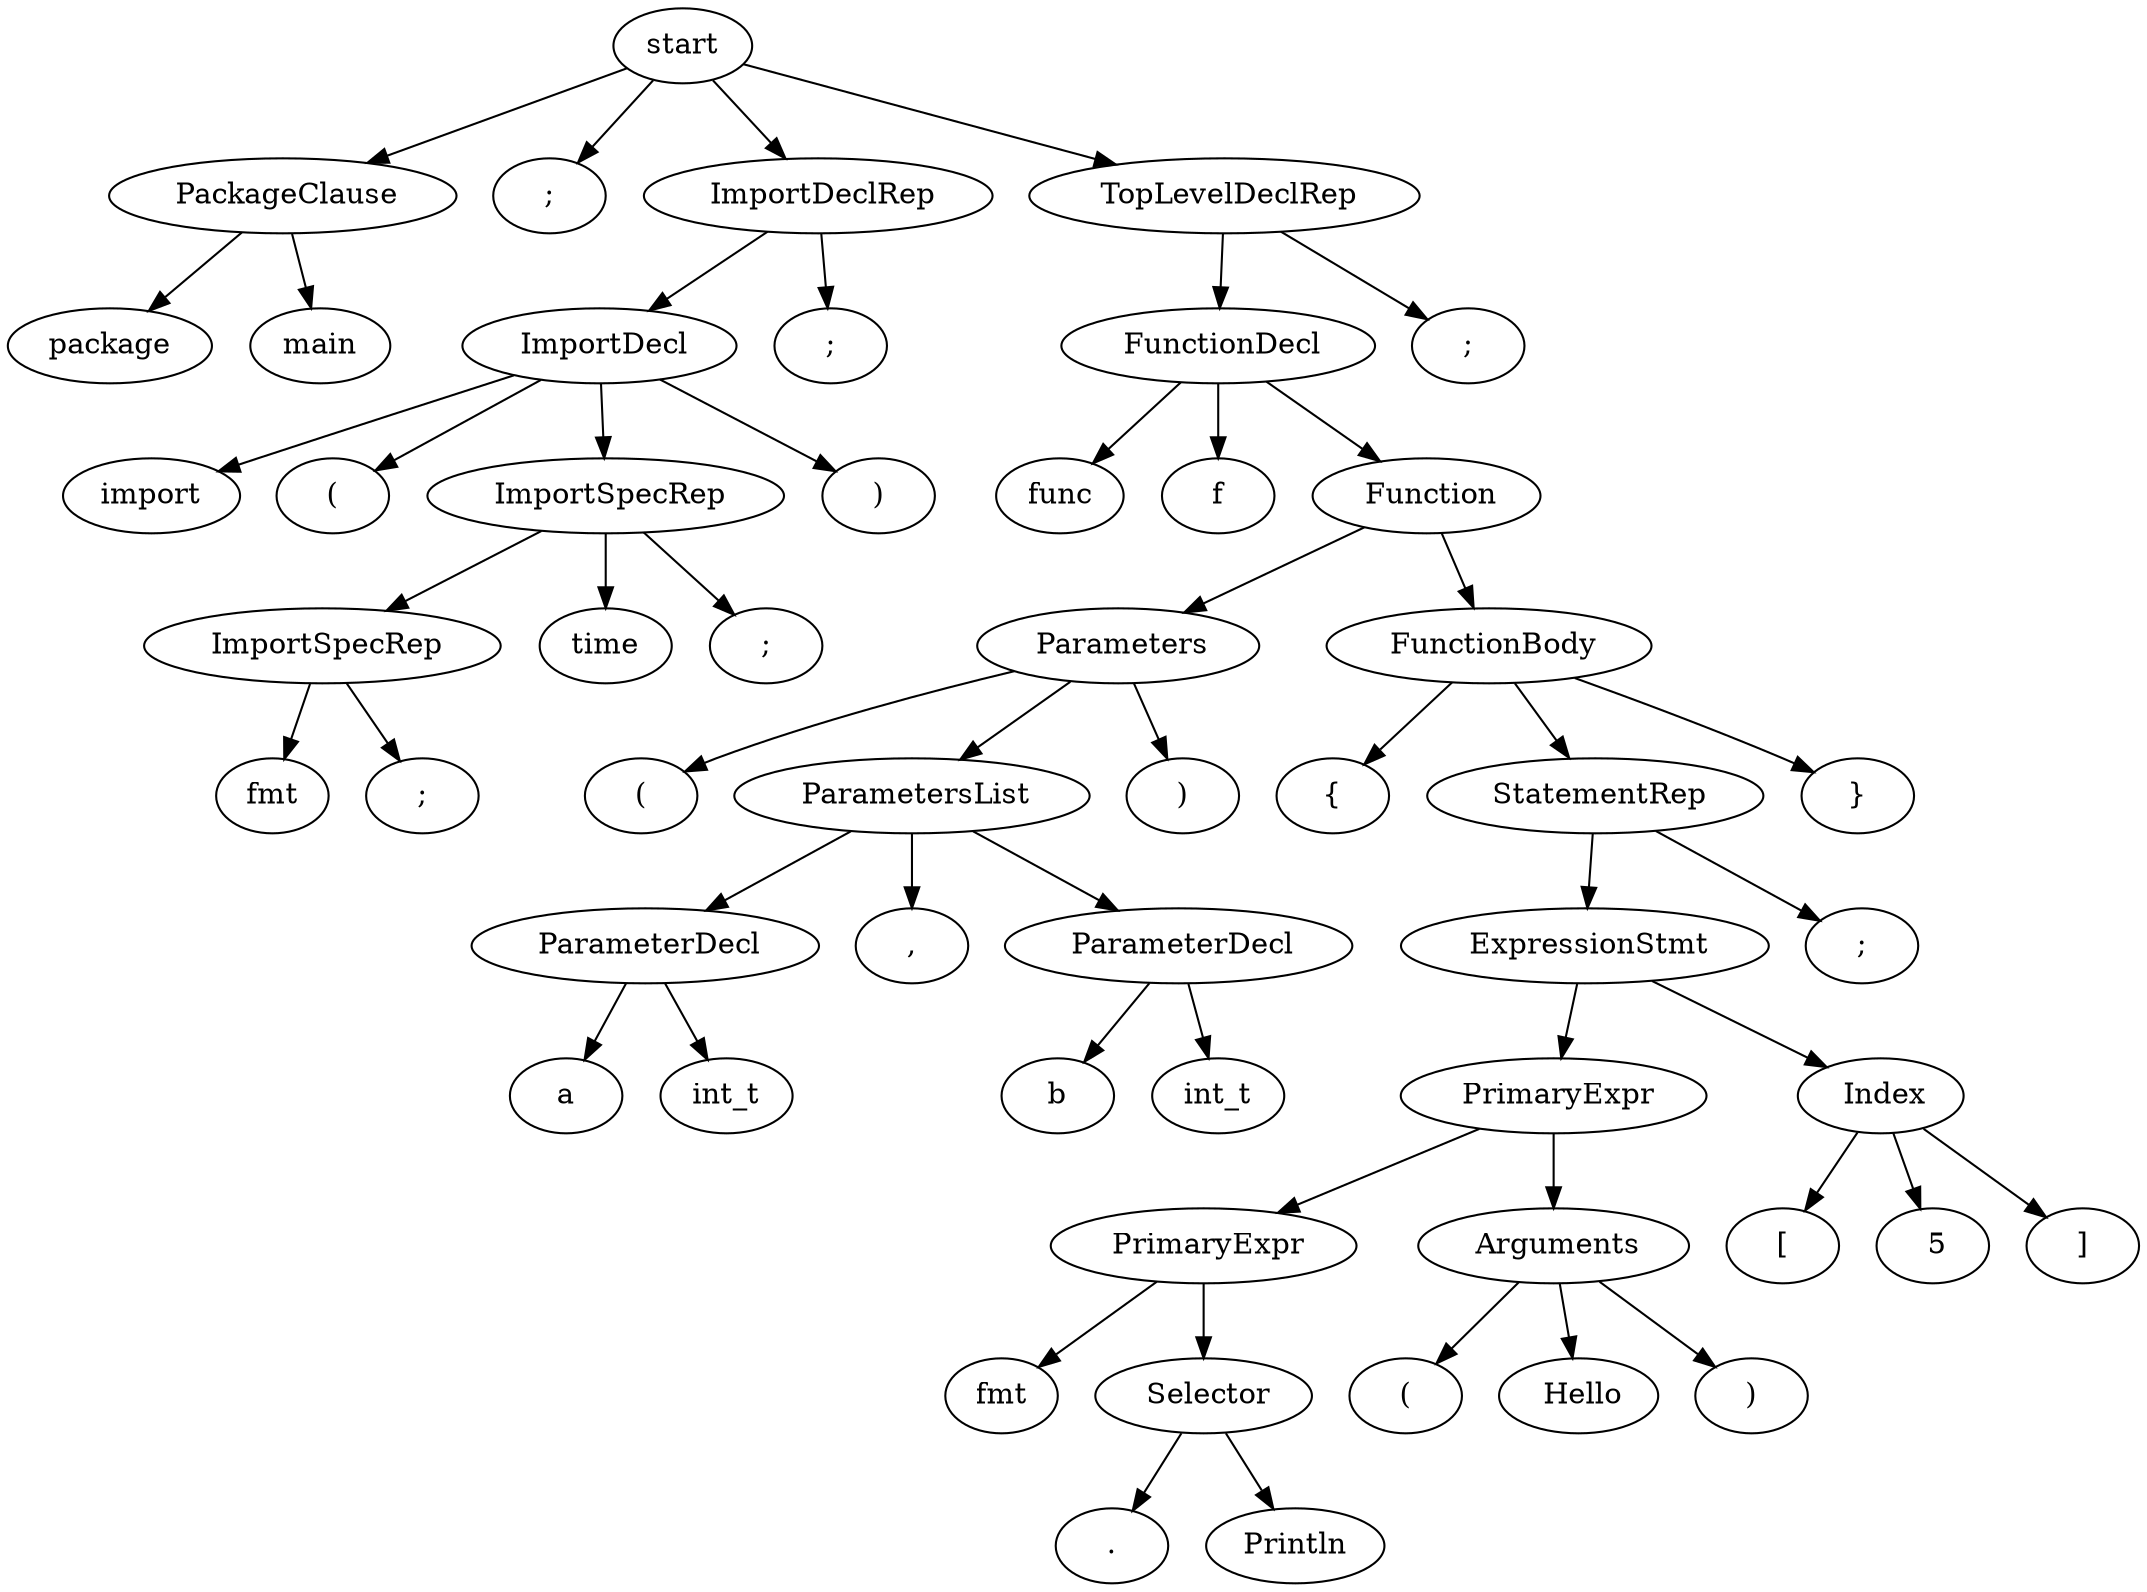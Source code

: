 digraph G{
1 [label="start"]
2 [label=" PackageClause" ] ;
1->2;
3 [label="package" ] ;
2->3;
4 [label="main" ] ;
2->4;
6 [label=";" ] ;
1->6;
7 [label=" ImportDeclRep" ] ;
1->7;
8 [label=" ImportDecl" ] ;
7->8;
9 [label="import" ] ;
8->9;
10 [label="(" ] ;
8->10;
11 [label=" ImportSpecRep" ] ;
8->11;
12 [label=" ImportSpecRep" ] ;
11->12;
13 [label="fmt" ] ;
12->13;
14 [label=";" ] ;
12->14;
16 [label="time" ] ;
11->16;
17 [label=";" ] ;
11->17;
19 [label=")" ] ;
8->19;
21 [label=";" ] ;
7->21;
23 [label=" TopLevelDeclRep" ] ;
1->23;
24 [label=" FunctionDecl" ] ;
23->24;
25 [label="func" ] ;
24->25;
26 [label="f" ] ;
24->26;
27 [label=" Function" ] ;
24->27;
28 [label=" Parameters" ] ;
27->28;
29 [label="(" ] ;
28->29;
30 [label=" ParametersList" ] ;
28->30;
31 [label=" ParameterDecl" ] ;
30->31;
32 [label="a" ] ;
31->32;
33 [label="int_t" ] ;
31->33;
35 [label="," ] ;
30->35;
36 [label=" ParameterDecl" ] ;
30->36;
37 [label="b" ] ;
36->37;
38 [label="int_t" ] ;
36->38;
41 [label=")" ] ;
28->41;
43 [label=" FunctionBody" ] ;
27->43;
44 [label="{" ] ;
43->44;
45 [label=" StatementRep" ] ;
43->45;
46 [label=" ExpressionStmt" ] ;
45->46;
47 [label=" PrimaryExpr" ] ;
46->47;
48 [label=" PrimaryExpr" ] ;
47->48;
49 [label="fmt" ] ;
48->49;
50 [label=" Selector" ] ;
48->50;
51 [label="." ] ;
50->51;
52 [label="Println" ] ;
50->52;
55 [label=" Arguments" ] ;
47->55;
56 [label="(" ] ;
55->56;
57 [label=" Hello" ] ;
55->57;
59 [label=")" ] ;
55->59;
62 [label=" Index" ] ;
46->62;
63 [label="[" ] ;
62->63;
64 [label=" 5" ] ;
62->64;
66 [label="]" ] ;
62->66;
69 [label=";" ] ;
45->69;
71 [label="}" ] ;
43->71;
75 [label=";" ] ;
23->75;
}
